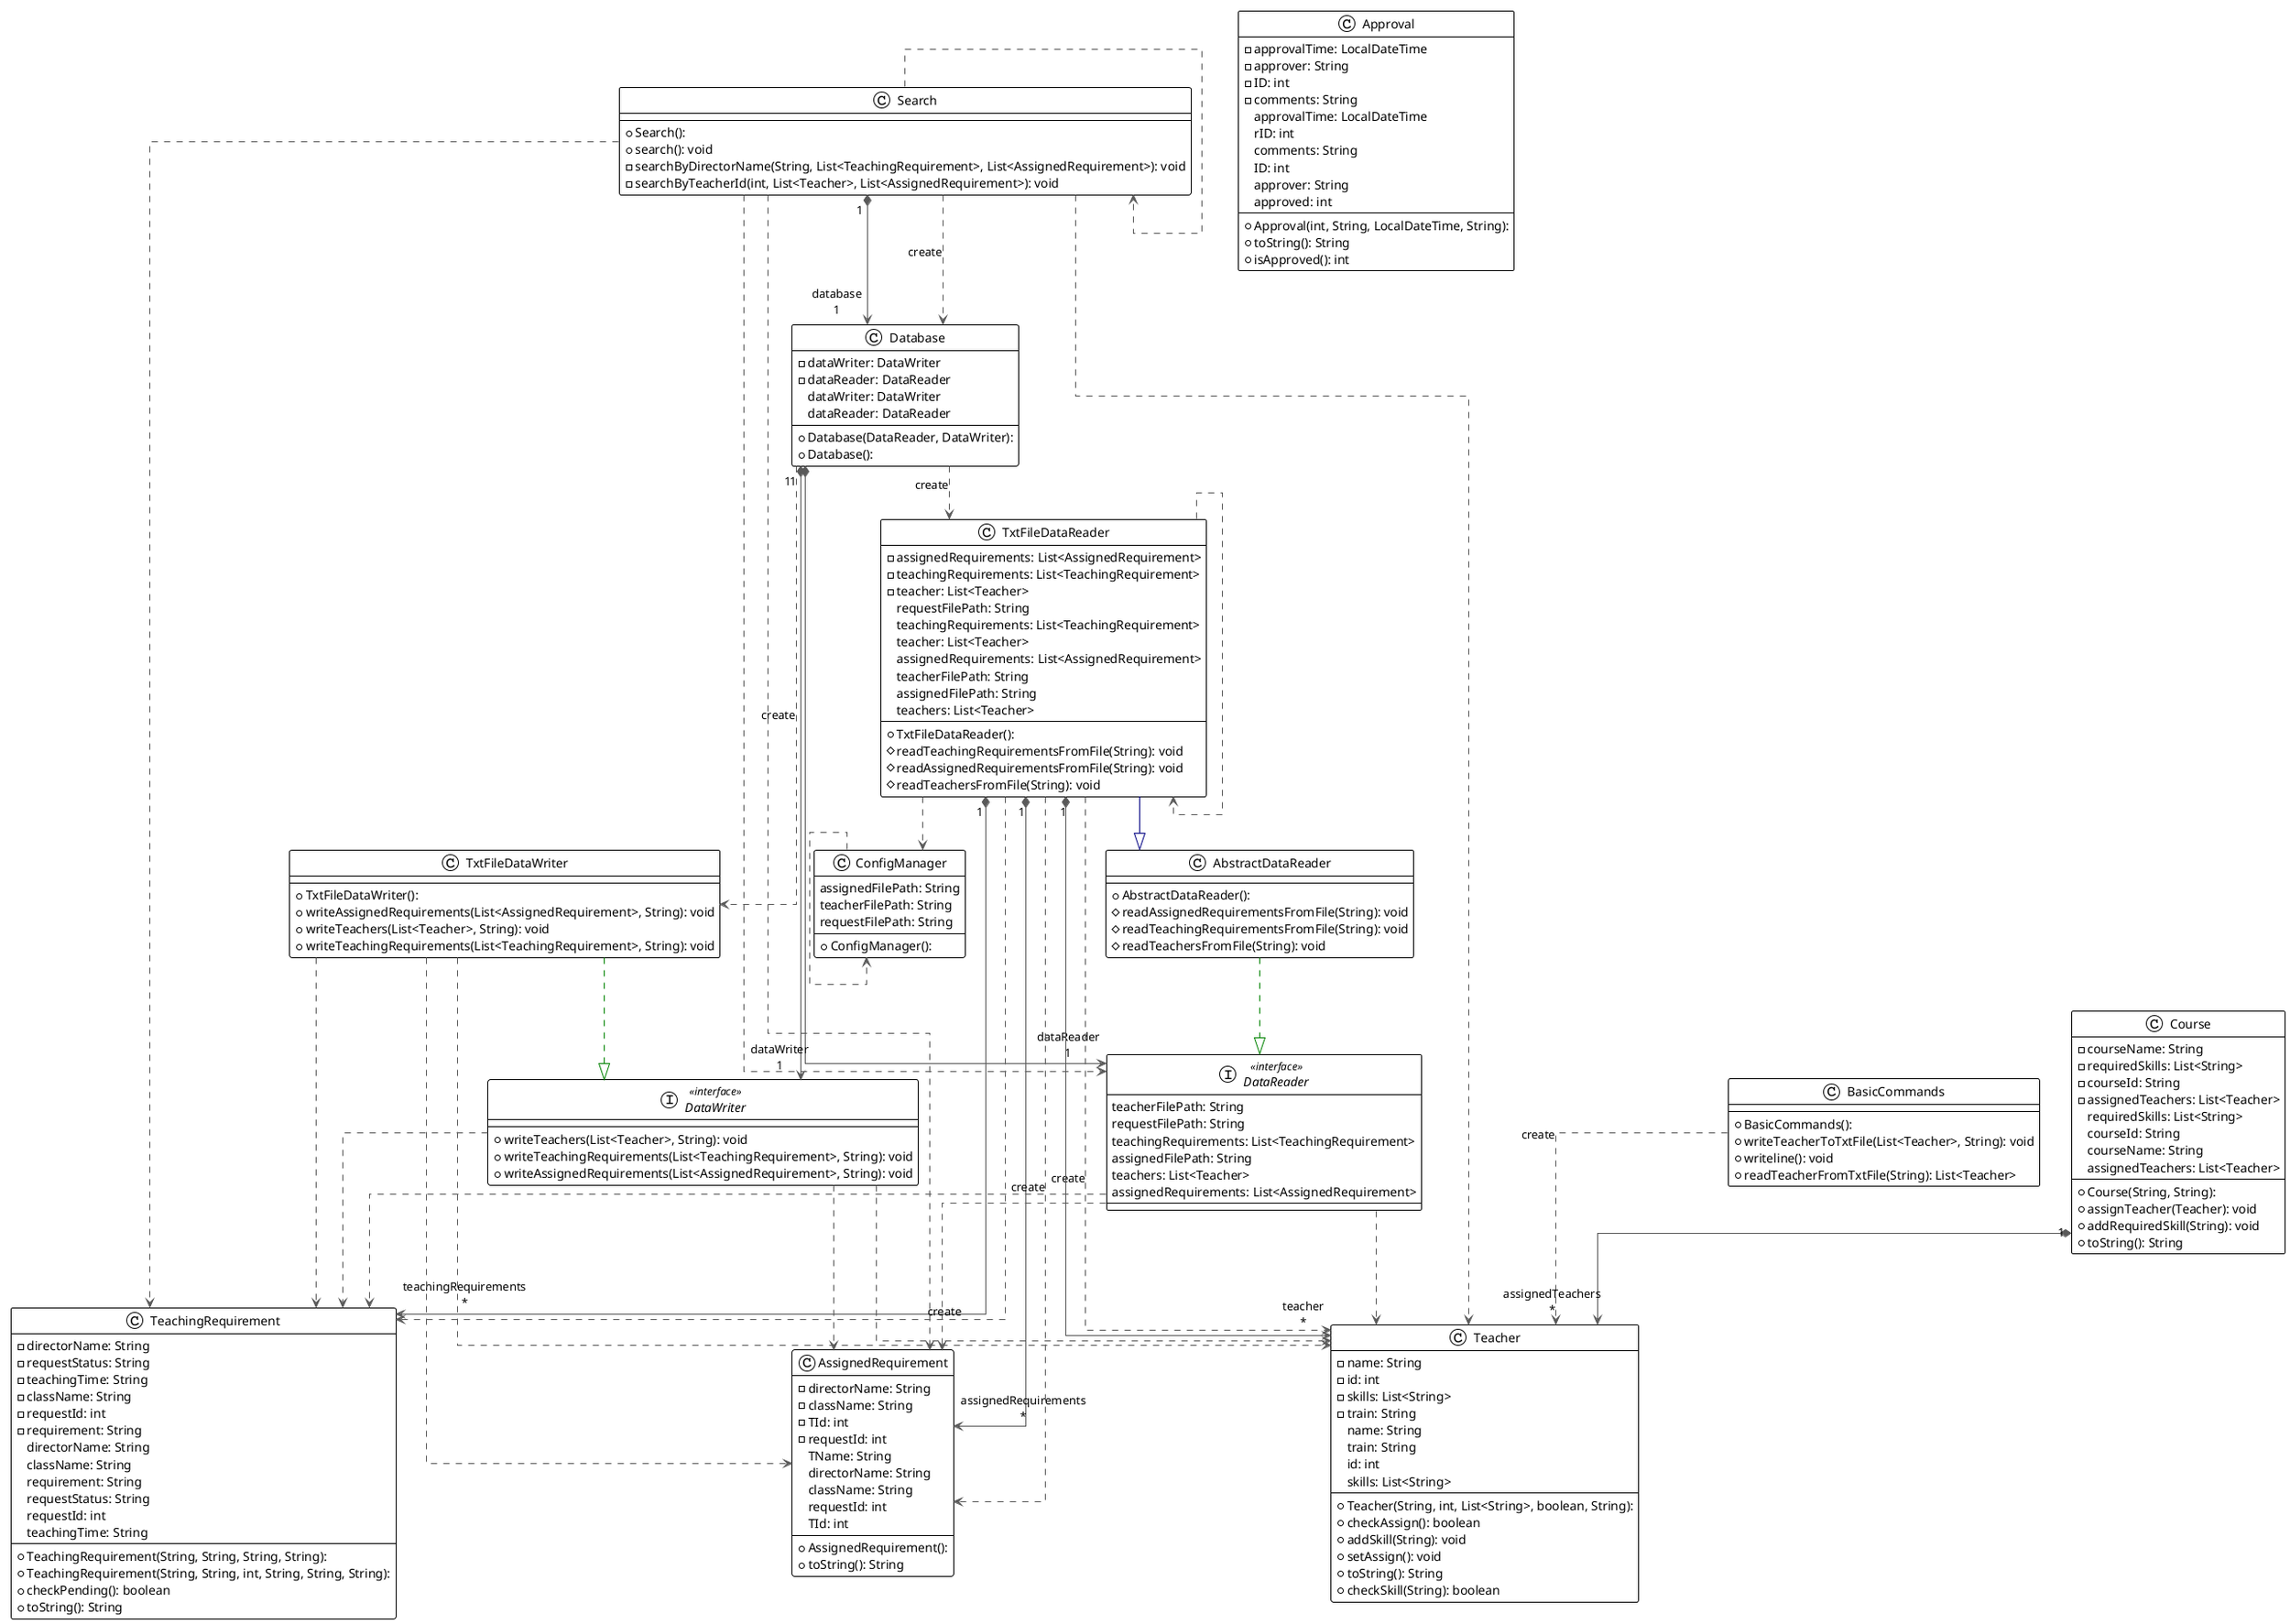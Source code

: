 @startuml

!theme plain
top to bottom direction
skinparam linetype ortho

class AbstractDataReader {
  + AbstractDataReader():
  # readAssignedRequirementsFromFile(String): void
  # readTeachingRequirementsFromFile(String): void
  # readTeachersFromFile(String): void
}
class Approval {
  + Approval(int, String, LocalDateTime, String):
  - approvalTime: LocalDateTime
  - approver: String
  - ID: int
  - comments: String
  + toString(): String
  + isApproved(): int
   approvalTime: LocalDateTime
   rID: int
   comments: String
   ID: int
   approver: String
   approved: int
}
class AssignedRequirement {
  + AssignedRequirement():
  - directorName: String
  - className: String
  - TId: int
  - requestId: int
  + toString(): String
   TName: String
   directorName: String
   className: String
   requestId: int
   TId: int
}
class BasicCommands {
  + BasicCommands():
  + writeTeacherToTxtFile(List<Teacher>, String): void
  + writeline(): void
  + readTeacherFromTxtFile(String): List<Teacher>
}
class ConfigManager {
  + ConfigManager():
   assignedFilePath: String
   teacherFilePath: String
   requestFilePath: String
}
class Course {
  + Course(String, String):
  - courseName: String
  - requiredSkills: List<String>
  - courseId: String
  - assignedTeachers: List<Teacher>
  + assignTeacher(Teacher): void
  + addRequiredSkill(String): void
  + toString(): String
   requiredSkills: List<String>
   courseId: String
   courseName: String
   assignedTeachers: List<Teacher>
}
interface DataReader << interface >> {
   teacherFilePath: String
   requestFilePath: String
   teachingRequirements: List<TeachingRequirement>
   assignedFilePath: String
   teachers: List<Teacher>
   assignedRequirements: List<AssignedRequirement>
}
interface DataWriter << interface >> {
  + writeTeachers(List<Teacher>, String): void
  + writeTeachingRequirements(List<TeachingRequirement>, String): void
  + writeAssignedRequirements(List<AssignedRequirement>, String): void
}
class Database {
  + Database(DataReader, DataWriter):
  + Database():
  - dataWriter: DataWriter
  - dataReader: DataReader
   dataWriter: DataWriter
   dataReader: DataReader
}
class Search {
  + Search():
  + search(): void
  - searchByDirectorName(String, List<TeachingRequirement>, List<AssignedRequirement>): void
  - searchByTeacherId(int, List<Teacher>, List<AssignedRequirement>): void
}
class Teacher {
  + Teacher(String, int, List<String>, boolean, String):
  - name: String
  - id: int
  - skills: List<String>
  - train: String
  + checkAssign(): boolean
  + addSkill(String): void
  + setAssign(): void
  + toString(): String
  + checkSkill(String): boolean
   name: String
   train: String
   id: int
   skills: List<String>
}
class TeachingRequirement {
  + TeachingRequirement(String, String, String, String):
  + TeachingRequirement(String, String, int, String, String, String):
  - directorName: String
  - requestStatus: String
  - teachingTime: String
  - className: String
  - requestId: int
  - requirement: String
  + checkPending(): boolean
  + toString(): String
   directorName: String
   className: String
   requirement: String
   requestStatus: String
   requestId: int
   teachingTime: String
}
class TxtFileDataReader {
  + TxtFileDataReader():
  - assignedRequirements: List<AssignedRequirement>
  - teachingRequirements: List<TeachingRequirement>
  - teacher: List<Teacher>
  # readTeachingRequirementsFromFile(String): void
  # readAssignedRequirementsFromFile(String): void
  # readTeachersFromFile(String): void
   requestFilePath: String
   teachingRequirements: List<TeachingRequirement>
   teacher: List<Teacher>
   assignedRequirements: List<AssignedRequirement>
   teacherFilePath: String
   assignedFilePath: String
   teachers: List<Teacher>
}
class TxtFileDataWriter {
  + TxtFileDataWriter():
  + writeAssignedRequirements(List<AssignedRequirement>, String): void
  + writeTeachers(List<Teacher>, String): void
  + writeTeachingRequirements(List<TeachingRequirement>, String): void
}

AbstractDataReader   -[#008200,dashed]-^  DataReader
BasicCommands        -[#595959,dashed]->  Teacher             : "«create»"
ConfigManager        -[#595959,dashed]->  ConfigManager
Course              "1" *-[#595959,plain]-> "assignedTeachers\n*" Teacher
DataReader           -[#595959,dashed]->  AssignedRequirement
DataReader           -[#595959,dashed]->  Teacher
DataReader           -[#595959,dashed]->  TeachingRequirement
DataWriter           -[#595959,dashed]->  AssignedRequirement
DataWriter           -[#595959,dashed]->  Teacher
DataWriter           -[#595959,dashed]->  TeachingRequirement
Database            "1" *-[#595959,plain]-> "dataReader\n1" DataReader
Database            "1" *-[#595959,plain]-> "dataWriter\n1" DataWriter
Database             -[#595959,dashed]->  TxtFileDataReader   : "«create»"
Database             -[#595959,dashed]->  TxtFileDataWriter   : "«create»"
Search               -[#595959,dashed]->  AssignedRequirement
Search               -[#595959,dashed]->  DataReader
Search              "1" *-[#595959,plain]-> "database\n1" Database
Search               -[#595959,dashed]->  Database            : "«create»"
Search               -[#595959,dashed]->  Search
Search               -[#595959,dashed]->  Teacher
Search               -[#595959,dashed]->  TeachingRequirement
TxtFileDataReader    -[#000082,plain]-^  AbstractDataReader
TxtFileDataReader   "1" *-[#595959,plain]-> "assignedRequirements\n*" AssignedRequirement
TxtFileDataReader    -[#595959,dashed]->  AssignedRequirement : "«create»"
TxtFileDataReader    -[#595959,dashed]->  ConfigManager
TxtFileDataReader    -[#595959,dashed]->  Teacher             : "«create»"
TxtFileDataReader   "1" *-[#595959,plain]-> "teacher\n*" Teacher
TxtFileDataReader   "1" *-[#595959,plain]-> "teachingRequirements\n*" TeachingRequirement
TxtFileDataReader    -[#595959,dashed]->  TeachingRequirement : "«create»"
TxtFileDataReader    -[#595959,dashed]->  TxtFileDataReader
TxtFileDataWriter    -[#595959,dashed]->  AssignedRequirement
TxtFileDataWriter    -[#008200,dashed]-^  DataWriter
TxtFileDataWriter    -[#595959,dashed]->  Teacher
TxtFileDataWriter    -[#595959,dashed]->  TeachingRequirement
@enduml
